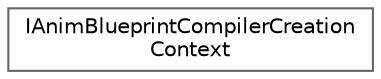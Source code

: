 digraph "Graphical Class Hierarchy"
{
 // INTERACTIVE_SVG=YES
 // LATEX_PDF_SIZE
  bgcolor="transparent";
  edge [fontname=Helvetica,fontsize=10,labelfontname=Helvetica,labelfontsize=10];
  node [fontname=Helvetica,fontsize=10,shape=box,height=0.2,width=0.4];
  rankdir="LR";
  Node0 [id="Node000000",label="IAnimBlueprintCompilerCreation\lContext",height=0.2,width=0.4,color="grey40", fillcolor="white", style="filled",URL="$de/d4a/classIAnimBlueprintCompilerCreationContext.html",tooltip="Interface to the creation of an anim BP compiler context."];
}
